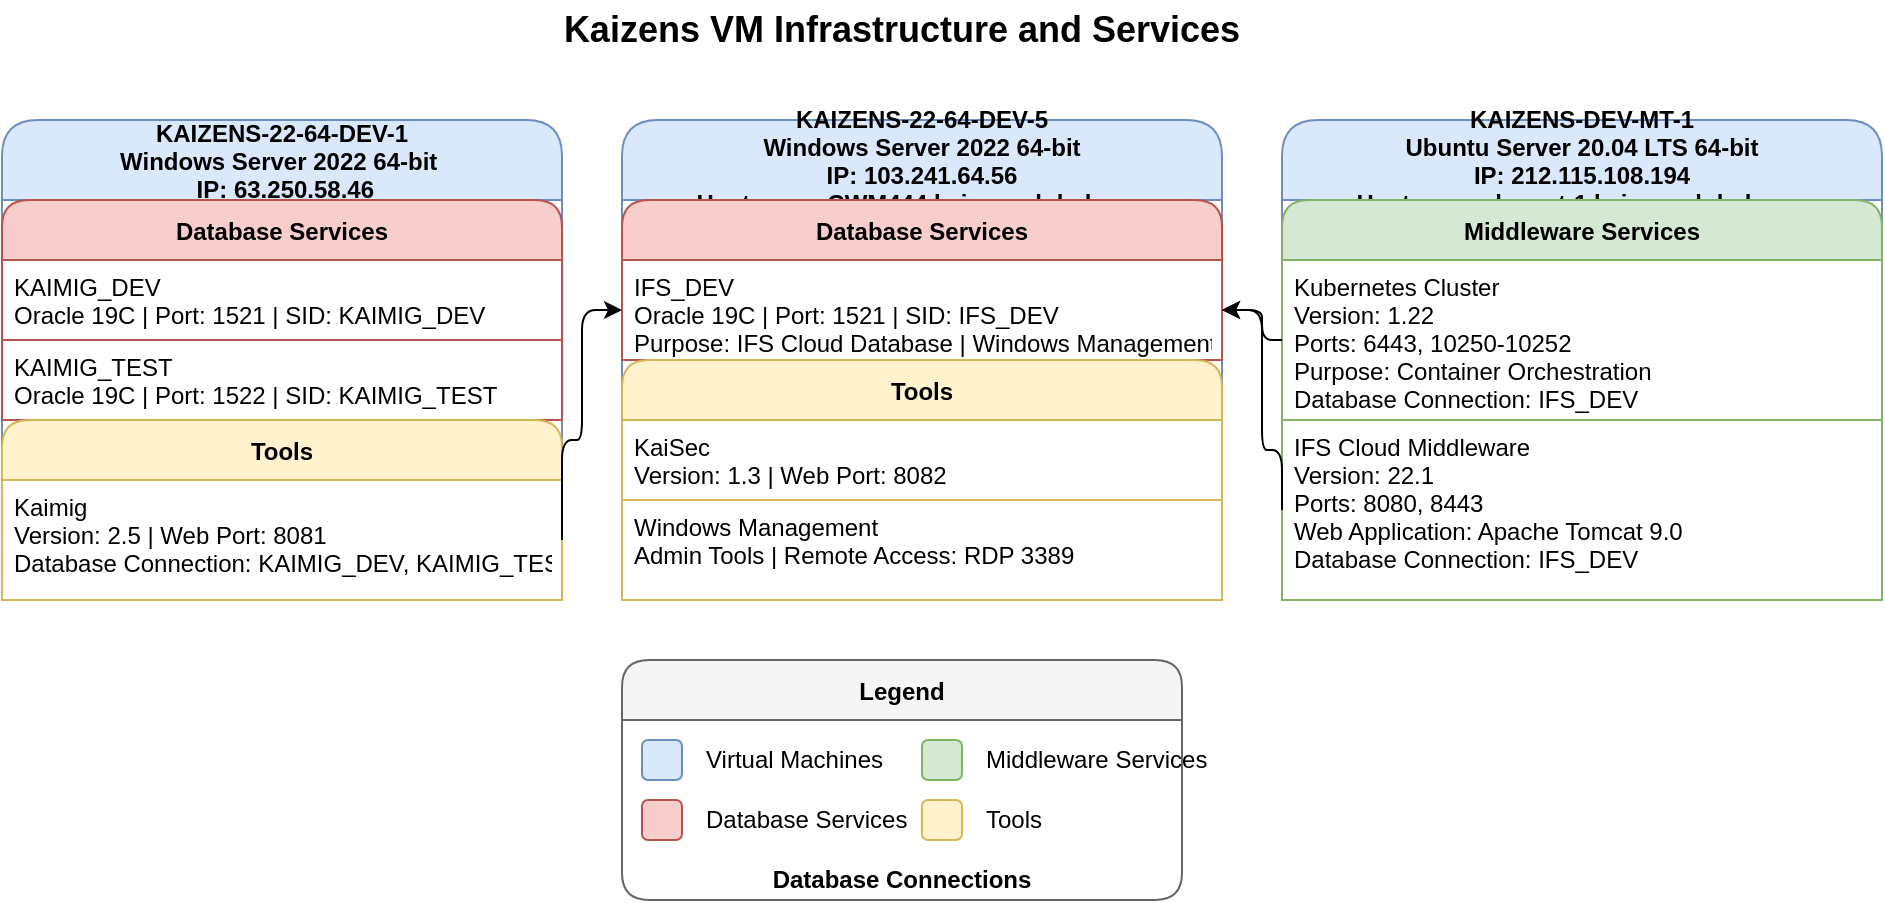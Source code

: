 <mxfile version="26.2.12">
  <diagram name="VM Infrastructure" id="8oN0qPMcyhiYN6_o2w6N">
    <mxGraphModel dx="1027" dy="389" grid="1" gridSize="10" guides="1" tooltips="1" connect="1" arrows="1" fold="1" page="1" pageScale="1" pageWidth="850" pageHeight="1100" math="0" shadow="0">
      <root>
        <mxCell id="0" />
        <mxCell id="1" parent="0" />
        <mxCell id="b59qAqlhpFBf0_vZaXXu-46" value="Kaizens VM Infrastructure and Services" style="text;html=1;strokeColor=none;fillColor=none;align=center;verticalAlign=middle;whiteSpace=wrap;rounded=0;fontSize=18;fontStyle=1" vertex="1" parent="1">
          <mxGeometry x="250" y="20" width="600" height="30" as="geometry" />
        </mxCell>
        <mxCell id="b59qAqlhpFBf0_vZaXXu-47" value="KAIZENS-22-64-DEV-1&#xa;Windows Server 2022 64-bit &#xa; IP: 63.250.58.46" style="swimlane;fontStyle=1;childLayout=stackLayout;horizontal=1;startSize=40;horizontalStack=0;resizeParent=1;resizeParentMax=0;resizeLast=0;collapsible=1;marginBottom=0;fillColor=#dae8fc;strokeColor=#6c8ebf;rounded=1;" vertex="1" parent="1">
          <mxGeometry x="100" y="80" width="280" height="240" as="geometry" />
        </mxCell>
        <mxCell id="b59qAqlhpFBf0_vZaXXu-48" value="Database Services" style="swimlane;fontStyle=1;childLayout=stackLayout;horizontal=1;startSize=30;horizontalStack=0;resizeParent=1;resizeParentMax=0;resizeLast=0;collapsible=1;marginBottom=0;fillColor=#f8cecc;strokeColor=#b85450;rounded=1;" vertex="1" parent="b59qAqlhpFBf0_vZaXXu-47">
          <mxGeometry y="40" width="280" height="110" as="geometry" />
        </mxCell>
        <mxCell id="b59qAqlhpFBf0_vZaXXu-49" value="KAIMIG_DEV&#xa;Oracle 19C | Port: 1521 | SID: KAIMIG_DEV" style="text;strokeColor=#b85450;fillColor=#ffffff;align=left;verticalAlign=top;spacingLeft=4;spacingRight=4;overflow=hidden;rotatable=0;points=[[0,0.5],[1,0.5]];portConstraint=eastwest;" vertex="1" parent="b59qAqlhpFBf0_vZaXXu-48">
          <mxGeometry y="30" width="280" height="40" as="geometry" />
        </mxCell>
        <mxCell id="b59qAqlhpFBf0_vZaXXu-50" value="KAIMIG_TEST&#xa;Oracle 19C | Port: 1522 | SID: KAIMIG_TEST" style="text;strokeColor=#b85450;fillColor=#ffffff;align=left;verticalAlign=top;spacingLeft=4;spacingRight=4;overflow=hidden;rotatable=0;points=[[0,0.5],[1,0.5]];portConstraint=eastwest;" vertex="1" parent="b59qAqlhpFBf0_vZaXXu-48">
          <mxGeometry y="70" width="280" height="40" as="geometry" />
        </mxCell>
        <mxCell id="b59qAqlhpFBf0_vZaXXu-51" value="Tools" style="swimlane;fontStyle=1;childLayout=stackLayout;horizontal=1;startSize=30;horizontalStack=0;resizeParent=1;resizeParentMax=0;resizeLast=0;collapsible=1;marginBottom=0;fillColor=#fff2cc;strokeColor=#d6b656;rounded=1;" vertex="1" parent="b59qAqlhpFBf0_vZaXXu-47">
          <mxGeometry y="150" width="280" height="90" as="geometry" />
        </mxCell>
        <mxCell id="b59qAqlhpFBf0_vZaXXu-52" value="Kaimig&#xa;Version: 2.5 | Web Port: 8081&#xa;Database Connection: KAIMIG_DEV, KAIMIG_TEST" style="text;strokeColor=#d6b656;fillColor=#ffffff;align=left;verticalAlign=top;spacingLeft=4;spacingRight=4;overflow=hidden;rotatable=0;points=[[0,0.5],[1,0.5]];portConstraint=eastwest;" vertex="1" parent="b59qAqlhpFBf0_vZaXXu-51">
          <mxGeometry y="30" width="280" height="60" as="geometry" />
        </mxCell>
        <mxCell id="b59qAqlhpFBf0_vZaXXu-53" value="KAIZENS-22-64-DEV-5&#xa;Windows Server 2022 64-bit&#xa;IP: 103.241.64.56&#xa;Hostname: CWM444.kaizensglobal.com" style="swimlane;fontStyle=1;childLayout=stackLayout;horizontal=1;startSize=40;horizontalStack=0;resizeParent=1;resizeParentMax=0;resizeLast=0;collapsible=1;marginBottom=0;fillColor=#dae8fc;strokeColor=#6c8ebf;rounded=1;" vertex="1" parent="1">
          <mxGeometry x="410" y="80" width="300" height="240" as="geometry" />
        </mxCell>
        <mxCell id="b59qAqlhpFBf0_vZaXXu-54" value="Database Services" style="swimlane;fontStyle=1;childLayout=stackLayout;horizontal=1;startSize=30;horizontalStack=0;resizeParent=1;resizeParentMax=0;resizeLast=0;collapsible=1;marginBottom=0;fillColor=#f8cecc;strokeColor=#b85450;rounded=1;" vertex="1" parent="b59qAqlhpFBf0_vZaXXu-53">
          <mxGeometry y="40" width="300" height="80" as="geometry" />
        </mxCell>
        <mxCell id="b59qAqlhpFBf0_vZaXXu-55" value="IFS_DEV&#xa;Oracle 19C | Port: 1521 | SID: IFS_DEV&#xa;Purpose: IFS Cloud Database | Windows Management Server" style="text;strokeColor=#b85450;fillColor=#ffffff;align=left;verticalAlign=top;spacingLeft=4;spacingRight=4;overflow=hidden;rotatable=0;points=[[0,0.5],[1,0.5]];portConstraint=eastwest;" vertex="1" parent="b59qAqlhpFBf0_vZaXXu-54">
          <mxGeometry y="30" width="300" height="50" as="geometry" />
        </mxCell>
        <mxCell id="b59qAqlhpFBf0_vZaXXu-56" value="Tools" style="swimlane;fontStyle=1;childLayout=stackLayout;horizontal=1;startSize=30;horizontalStack=0;resizeParent=1;resizeParentMax=0;resizeLast=0;collapsible=1;marginBottom=0;fillColor=#fff2cc;strokeColor=#d6b656;rounded=1;" vertex="1" parent="b59qAqlhpFBf0_vZaXXu-53">
          <mxGeometry y="120" width="300" height="120" as="geometry" />
        </mxCell>
        <mxCell id="b59qAqlhpFBf0_vZaXXu-57" value="KaiSec&#xa;Version: 1.3 | Web Port: 8082" style="text;strokeColor=#d6b656;fillColor=#ffffff;align=left;verticalAlign=top;spacingLeft=4;spacingRight=4;overflow=hidden;rotatable=0;points=[[0,0.5],[1,0.5]];portConstraint=eastwest;" vertex="1" parent="b59qAqlhpFBf0_vZaXXu-56">
          <mxGeometry y="30" width="300" height="40" as="geometry" />
        </mxCell>
        <mxCell id="b59qAqlhpFBf0_vZaXXu-58" value="Windows Management&#xa;Admin Tools | Remote Access: RDP 3389" style="text;strokeColor=#d6b656;fillColor=#ffffff;align=left;verticalAlign=top;spacingLeft=4;spacingRight=4;overflow=hidden;rotatable=0;points=[[0,0.5],[1,0.5]];portConstraint=eastwest;" vertex="1" parent="b59qAqlhpFBf0_vZaXXu-56">
          <mxGeometry y="70" width="300" height="50" as="geometry" />
        </mxCell>
        <mxCell id="b59qAqlhpFBf0_vZaXXu-59" value="KAIZENS-DEV-MT-1&#xa;Ubuntu Server 20.04 LTS 64-bit&#xa;IP: 212.115.108.194&#xa;Hostname: dev-mt-1.kaizensglobal.com" style="swimlane;fontStyle=1;childLayout=stackLayout;horizontal=1;startSize=40;horizontalStack=0;resizeParent=1;resizeParentMax=0;resizeLast=0;collapsible=1;marginBottom=0;fillColor=#dae8fc;strokeColor=#6c8ebf;rounded=1;" vertex="1" parent="1">
          <mxGeometry x="740" y="80" width="300" height="240" as="geometry" />
        </mxCell>
        <mxCell id="b59qAqlhpFBf0_vZaXXu-60" value="Middleware Services" style="swimlane;fontStyle=1;childLayout=stackLayout;horizontal=1;startSize=30;horizontalStack=0;resizeParent=1;resizeParentMax=0;resizeLast=0;collapsible=1;marginBottom=0;fillColor=#d5e8d4;strokeColor=#82b366;rounded=1;" vertex="1" parent="b59qAqlhpFBf0_vZaXXu-59">
          <mxGeometry y="40" width="300" height="200" as="geometry" />
        </mxCell>
        <mxCell id="b59qAqlhpFBf0_vZaXXu-61" value="Kubernetes Cluster&#xa;Version: 1.22&#xa;Ports: 6443, 10250-10252&#xa;Purpose: Container Orchestration&#xa;Database Connection: IFS_DEV" style="text;strokeColor=#82b366;fillColor=#ffffff;align=left;verticalAlign=top;spacingLeft=4;spacingRight=4;overflow=hidden;rotatable=0;points=[[0,0.5],[1,0.5]];portConstraint=eastwest;" vertex="1" parent="b59qAqlhpFBf0_vZaXXu-60">
          <mxGeometry y="30" width="300" height="80" as="geometry" />
        </mxCell>
        <mxCell id="b59qAqlhpFBf0_vZaXXu-62" value="IFS Cloud Middleware&#xa;Version: 22.1&#xa;Ports: 8080, 8443&#xa;Web Application: Apache Tomcat 9.0&#xa;Database Connection: IFS_DEV" style="text;strokeColor=#82b366;fillColor=#ffffff;align=left;verticalAlign=top;spacingLeft=4;spacingRight=4;overflow=hidden;rotatable=0;points=[[0,0.5],[1,0.5]];portConstraint=eastwest;" vertex="1" parent="b59qAqlhpFBf0_vZaXXu-60">
          <mxGeometry y="110" width="300" height="90" as="geometry" />
        </mxCell>
        <mxCell id="b59qAqlhpFBf0_vZaXXu-63" value="" style="endArrow=classic;html=1;exitX=1;exitY=0.5;exitDx=0;exitDy=0;entryX=0;entryY=0.5;entryDx=0;entryDy=0;edgeStyle=orthogonalEdgeStyle;rounded=1;" edge="1" parent="1" source="b59qAqlhpFBf0_vZaXXu-52" target="b59qAqlhpFBf0_vZaXXu-55">
          <mxGeometry width="50" height="50" relative="1" as="geometry">
            <mxPoint x="500" y="410" as="sourcePoint" />
            <mxPoint x="550" y="360" as="targetPoint" />
            <Array as="points">
              <mxPoint x="390" y="240" />
              <mxPoint x="390" y="175" />
            </Array>
          </mxGeometry>
        </mxCell>
        <mxCell id="b59qAqlhpFBf0_vZaXXu-64" value="" style="endArrow=classic;html=1;exitX=0;exitY=0.5;exitDx=0;exitDy=0;entryX=1;entryY=0.5;entryDx=0;entryDy=0;edgeStyle=orthogonalEdgeStyle;rounded=1;" edge="1" parent="1" source="b59qAqlhpFBf0_vZaXXu-61" target="b59qAqlhpFBf0_vZaXXu-55">
          <mxGeometry width="50" height="50" relative="1" as="geometry">
            <mxPoint x="500" y="410" as="sourcePoint" />
            <mxPoint x="550" y="360" as="targetPoint" />
            <Array as="points">
              <mxPoint x="730" y="190" />
              <mxPoint x="730" y="175" />
            </Array>
          </mxGeometry>
        </mxCell>
        <mxCell id="b59qAqlhpFBf0_vZaXXu-65" value="" style="endArrow=classic;html=1;exitX=0;exitY=0.5;exitDx=0;exitDy=0;entryX=1;entryY=0.5;entryDx=0;entryDy=0;edgeStyle=orthogonalEdgeStyle;rounded=1;" edge="1" parent="1" source="b59qAqlhpFBf0_vZaXXu-62" target="b59qAqlhpFBf0_vZaXXu-55">
          <mxGeometry width="50" height="50" relative="1" as="geometry">
            <mxPoint x="500" y="410" as="sourcePoint" />
            <mxPoint x="550" y="360" as="targetPoint" />
            <Array as="points">
              <mxPoint x="730" y="245" />
              <mxPoint x="730" y="175" />
            </Array>
          </mxGeometry>
        </mxCell>
        <mxCell id="b59qAqlhpFBf0_vZaXXu-66" value="Legend" style="swimlane;fontStyle=1;childLayout=stackLayout;horizontal=1;startSize=30;horizontalStack=0;resizeParent=1;resizeParentMax=0;resizeLast=0;collapsible=1;marginBottom=0;fillColor=#f5f5f5;strokeColor=#666666;rounded=1;" vertex="1" parent="1">
          <mxGeometry x="410" y="350" width="280" height="120" as="geometry" />
        </mxCell>
        <mxCell id="b59qAqlhpFBf0_vZaXXu-67" value="" style="group" vertex="1" connectable="0" parent="b59qAqlhpFBf0_vZaXXu-66">
          <mxGeometry y="30" width="280" height="90" as="geometry" />
        </mxCell>
        <mxCell id="b59qAqlhpFBf0_vZaXXu-68" value="" style="rounded=1;whiteSpace=wrap;html=1;fillColor=#dae8fc;strokeColor=#6c8ebf;" vertex="1" parent="b59qAqlhpFBf0_vZaXXu-67">
          <mxGeometry x="10" y="10" width="20" height="20" as="geometry" />
        </mxCell>
        <mxCell id="b59qAqlhpFBf0_vZaXXu-69" value="Virtual Machines" style="text;html=1;strokeColor=none;fillColor=none;align=left;verticalAlign=middle;whiteSpace=wrap;rounded=0;" vertex="1" parent="b59qAqlhpFBf0_vZaXXu-67">
          <mxGeometry x="40" y="10" width="100" height="20" as="geometry" />
        </mxCell>
        <mxCell id="b59qAqlhpFBf0_vZaXXu-70" value="" style="rounded=1;whiteSpace=wrap;html=1;fillColor=#f8cecc;strokeColor=#b85450;" vertex="1" parent="b59qAqlhpFBf0_vZaXXu-67">
          <mxGeometry x="10" y="40" width="20" height="20" as="geometry" />
        </mxCell>
        <mxCell id="b59qAqlhpFBf0_vZaXXu-71" value="Database Services" style="text;html=1;strokeColor=none;fillColor=none;align=left;verticalAlign=middle;whiteSpace=wrap;rounded=0;" vertex="1" parent="b59qAqlhpFBf0_vZaXXu-67">
          <mxGeometry x="40" y="40" width="110" height="20" as="geometry" />
        </mxCell>
        <mxCell id="b59qAqlhpFBf0_vZaXXu-72" value="" style="rounded=1;whiteSpace=wrap;html=1;fillColor=#d5e8d4;strokeColor=#82b366;" vertex="1" parent="b59qAqlhpFBf0_vZaXXu-67">
          <mxGeometry x="150" y="10" width="20" height="20" as="geometry" />
        </mxCell>
        <mxCell id="b59qAqlhpFBf0_vZaXXu-73" value="Middleware Services" style="text;html=1;strokeColor=none;fillColor=none;align=left;verticalAlign=middle;whiteSpace=wrap;rounded=0;" vertex="1" parent="b59qAqlhpFBf0_vZaXXu-67">
          <mxGeometry x="180" y="10" width="120" height="20" as="geometry" />
        </mxCell>
        <mxCell id="b59qAqlhpFBf0_vZaXXu-74" value="" style="rounded=1;whiteSpace=wrap;html=1;fillColor=#fff2cc;strokeColor=#d6b656;" vertex="1" parent="b59qAqlhpFBf0_vZaXXu-67">
          <mxGeometry x="150" y="40" width="20" height="20" as="geometry" />
        </mxCell>
        <mxCell id="b59qAqlhpFBf0_vZaXXu-75" value="Tools" style="text;html=1;strokeColor=none;fillColor=none;align=left;verticalAlign=middle;whiteSpace=wrap;rounded=0;" vertex="1" parent="b59qAqlhpFBf0_vZaXXu-67">
          <mxGeometry x="180" y="40" width="40" height="20" as="geometry" />
        </mxCell>
        <mxCell id="b59qAqlhpFBf0_vZaXXu-76" value="Database Connections" style="text;html=1;strokeColor=none;fillColor=none;align=center;verticalAlign=middle;whiteSpace=wrap;rounded=0;fontStyle=1" vertex="1" parent="b59qAqlhpFBf0_vZaXXu-67">
          <mxGeometry x="70" y="70" width="140" height="20" as="geometry" />
        </mxCell>
      </root>
    </mxGraphModel>
  </diagram>
</mxfile>
